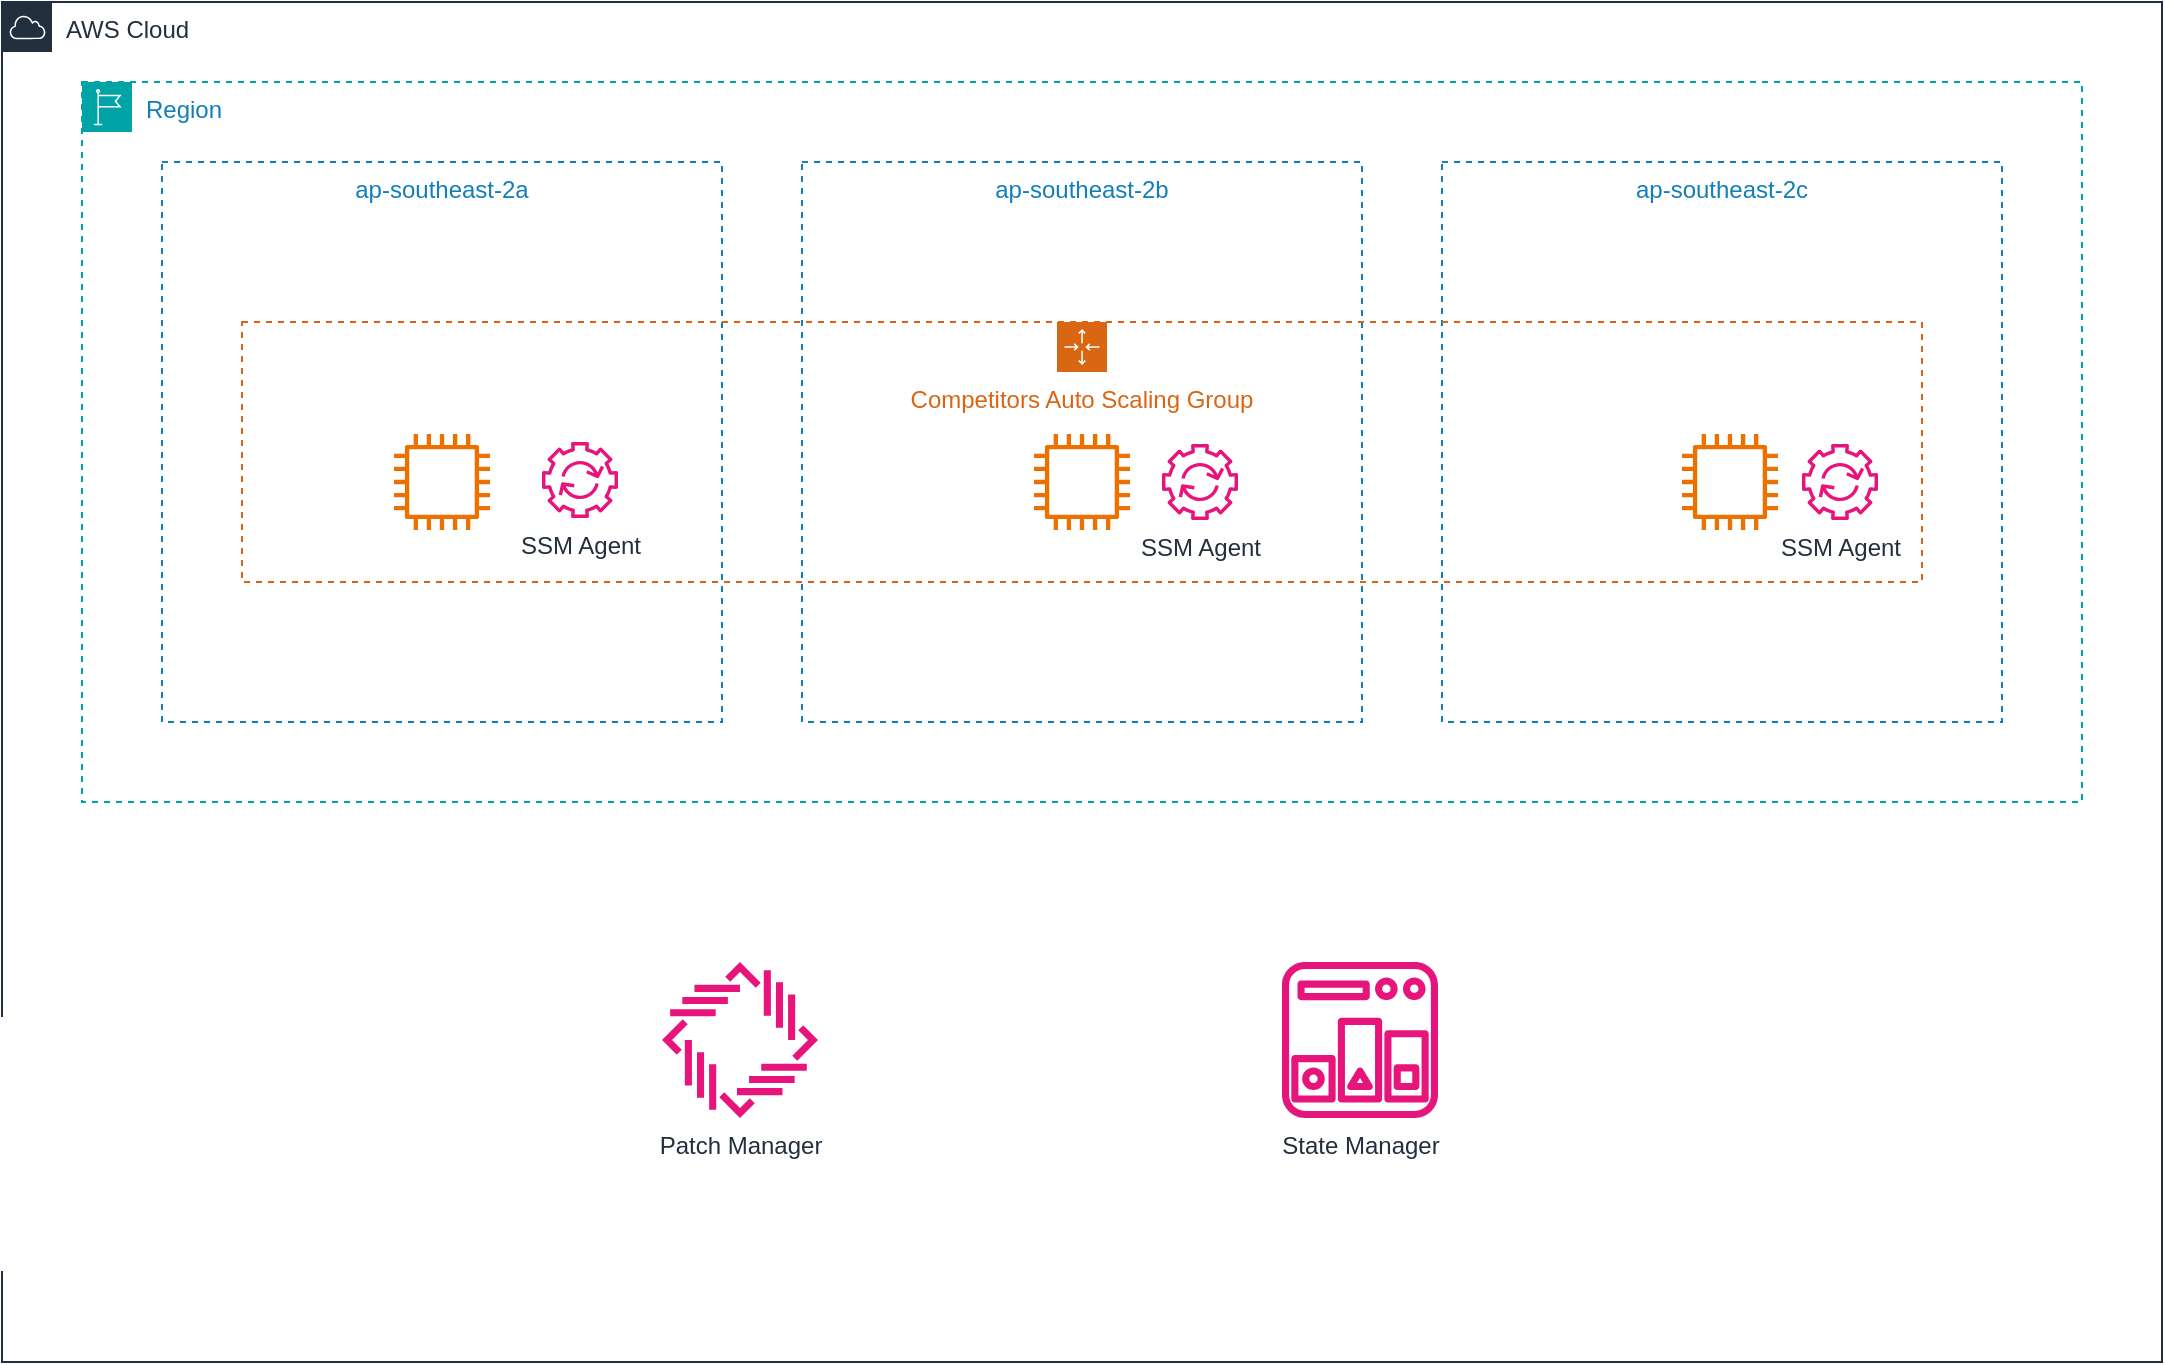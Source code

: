 <mxfile version="26.0.8">
  <diagram name="Page-1" id="zf9pPjW4tSXsNRUqr2be">
    <mxGraphModel dx="1578" dy="917" grid="1" gridSize="10" guides="1" tooltips="1" connect="1" arrows="1" fold="1" page="1" pageScale="1" pageWidth="1169" pageHeight="827" math="0" shadow="0">
      <root>
        <mxCell id="0" />
        <mxCell id="1" parent="0" />
        <mxCell id="l54pLfl_Zj9ZTrnPYG_9-2" value="AWS Cloud" style="points=[[0,0],[0.25,0],[0.5,0],[0.75,0],[1,0],[1,0.25],[1,0.5],[1,0.75],[1,1],[0.75,1],[0.5,1],[0.25,1],[0,1],[0,0.75],[0,0.5],[0,0.25]];outlineConnect=0;gradientColor=none;html=1;whiteSpace=wrap;fontSize=12;fontStyle=0;container=1;pointerEvents=0;collapsible=0;recursiveResize=0;shape=mxgraph.aws4.group;grIcon=mxgraph.aws4.group_aws_cloud;strokeColor=#232F3E;fillColor=none;verticalAlign=top;align=left;spacingLeft=30;fontColor=#232F3E;dashed=0;" vertex="1" parent="1">
          <mxGeometry x="40" y="80" width="1080" height="680" as="geometry" />
        </mxCell>
        <mxCell id="l54pLfl_Zj9ZTrnPYG_9-3" value="Region" style="points=[[0,0],[0.25,0],[0.5,0],[0.75,0],[1,0],[1,0.25],[1,0.5],[1,0.75],[1,1],[0.75,1],[0.5,1],[0.25,1],[0,1],[0,0.75],[0,0.5],[0,0.25]];outlineConnect=0;gradientColor=none;html=1;whiteSpace=wrap;fontSize=12;fontStyle=0;container=1;pointerEvents=0;collapsible=0;recursiveResize=0;shape=mxgraph.aws4.group;grIcon=mxgraph.aws4.group_region;strokeColor=#00A4A6;fillColor=none;verticalAlign=top;align=left;spacingLeft=30;fontColor=#147EBA;dashed=1;" vertex="1" parent="l54pLfl_Zj9ZTrnPYG_9-2">
          <mxGeometry x="40" y="40" width="1000" height="360" as="geometry" />
        </mxCell>
        <mxCell id="l54pLfl_Zj9ZTrnPYG_9-4" value="ap-southeast-2a" style="fillColor=none;strokeColor=#147EBA;dashed=1;verticalAlign=top;fontStyle=0;fontColor=#147EBA;whiteSpace=wrap;html=1;" vertex="1" parent="l54pLfl_Zj9ZTrnPYG_9-3">
          <mxGeometry x="40" y="40" width="280" height="280" as="geometry" />
        </mxCell>
        <mxCell id="l54pLfl_Zj9ZTrnPYG_9-5" value="ap-southeast-2c" style="fillColor=none;strokeColor=#147EBA;dashed=1;verticalAlign=top;fontStyle=0;fontColor=#147EBA;whiteSpace=wrap;html=1;" vertex="1" parent="l54pLfl_Zj9ZTrnPYG_9-3">
          <mxGeometry x="680" y="40" width="280" height="280" as="geometry" />
        </mxCell>
        <mxCell id="l54pLfl_Zj9ZTrnPYG_9-6" value="ap-southeast-2b" style="fillColor=none;strokeColor=#147EBA;dashed=1;verticalAlign=top;fontStyle=0;fontColor=#147EBA;whiteSpace=wrap;html=1;" vertex="1" parent="l54pLfl_Zj9ZTrnPYG_9-3">
          <mxGeometry x="360" y="40" width="280" height="280" as="geometry" />
        </mxCell>
        <mxCell id="l54pLfl_Zj9ZTrnPYG_9-9" value="Competitors Auto Scaling Group" style="points=[[0,0],[0.25,0],[0.5,0],[0.75,0],[1,0],[1,0.25],[1,0.5],[1,0.75],[1,1],[0.75,1],[0.5,1],[0.25,1],[0,1],[0,0.75],[0,0.5],[0,0.25]];outlineConnect=0;gradientColor=none;html=1;whiteSpace=wrap;fontSize=12;fontStyle=0;container=1;pointerEvents=0;collapsible=0;recursiveResize=0;shape=mxgraph.aws4.groupCenter;grIcon=mxgraph.aws4.group_auto_scaling_group;grStroke=1;strokeColor=#D86613;fillColor=none;verticalAlign=top;align=center;fontColor=#D86613;dashed=1;spacingTop=25;" vertex="1" parent="l54pLfl_Zj9ZTrnPYG_9-3">
          <mxGeometry x="80" y="120" width="840" height="130" as="geometry" />
        </mxCell>
        <mxCell id="l54pLfl_Zj9ZTrnPYG_9-10" value="" style="sketch=0;outlineConnect=0;fontColor=#232F3E;gradientColor=none;fillColor=#ED7100;strokeColor=none;dashed=0;verticalLabelPosition=bottom;verticalAlign=top;align=center;html=1;fontSize=12;fontStyle=0;aspect=fixed;pointerEvents=1;shape=mxgraph.aws4.instance2;" vertex="1" parent="l54pLfl_Zj9ZTrnPYG_9-9">
          <mxGeometry x="76" y="56" width="48" height="48" as="geometry" />
        </mxCell>
        <mxCell id="l54pLfl_Zj9ZTrnPYG_9-11" value="" style="sketch=0;outlineConnect=0;fontColor=#232F3E;gradientColor=none;fillColor=#ED7100;strokeColor=none;dashed=0;verticalLabelPosition=bottom;verticalAlign=top;align=center;html=1;fontSize=12;fontStyle=0;aspect=fixed;pointerEvents=1;shape=mxgraph.aws4.instance2;" vertex="1" parent="l54pLfl_Zj9ZTrnPYG_9-9">
          <mxGeometry x="396" y="56" width="48" height="48" as="geometry" />
        </mxCell>
        <mxCell id="l54pLfl_Zj9ZTrnPYG_9-12" value="" style="sketch=0;outlineConnect=0;fontColor=#232F3E;gradientColor=none;fillColor=#ED7100;strokeColor=none;dashed=0;verticalLabelPosition=bottom;verticalAlign=top;align=center;html=1;fontSize=12;fontStyle=0;aspect=fixed;pointerEvents=1;shape=mxgraph.aws4.instance2;" vertex="1" parent="l54pLfl_Zj9ZTrnPYG_9-9">
          <mxGeometry x="720" y="56" width="48" height="48" as="geometry" />
        </mxCell>
        <mxCell id="l54pLfl_Zj9ZTrnPYG_9-17" value="SSM Agent" style="sketch=0;outlineConnect=0;fontColor=#232F3E;gradientColor=none;fillColor=#E7157B;strokeColor=none;dashed=0;verticalLabelPosition=bottom;verticalAlign=top;align=center;html=1;fontSize=12;fontStyle=0;aspect=fixed;pointerEvents=1;shape=mxgraph.aws4.automation;" vertex="1" parent="l54pLfl_Zj9ZTrnPYG_9-9">
          <mxGeometry x="460" y="61" width="38" height="38" as="geometry" />
        </mxCell>
        <mxCell id="l54pLfl_Zj9ZTrnPYG_9-18" value="SSM Agent" style="sketch=0;outlineConnect=0;fontColor=#232F3E;gradientColor=none;fillColor=#E7157B;strokeColor=none;dashed=0;verticalLabelPosition=bottom;verticalAlign=top;align=center;html=1;fontSize=12;fontStyle=0;aspect=fixed;pointerEvents=1;shape=mxgraph.aws4.automation;" vertex="1" parent="l54pLfl_Zj9ZTrnPYG_9-9">
          <mxGeometry x="780" y="61" width="38" height="38" as="geometry" />
        </mxCell>
        <mxCell id="l54pLfl_Zj9ZTrnPYG_9-16" value="SSM Agent" style="sketch=0;outlineConnect=0;fontColor=#232F3E;gradientColor=none;fillColor=#E7157B;strokeColor=none;dashed=0;verticalLabelPosition=bottom;verticalAlign=top;align=center;html=1;fontSize=12;fontStyle=0;aspect=fixed;pointerEvents=1;shape=mxgraph.aws4.automation;" vertex="1" parent="l54pLfl_Zj9ZTrnPYG_9-3">
          <mxGeometry x="230" y="180" width="38" height="38" as="geometry" />
        </mxCell>
        <mxCell id="l54pLfl_Zj9ZTrnPYG_9-14" value="Patch Manager" style="sketch=0;outlineConnect=0;fontColor=#232F3E;gradientColor=none;fillColor=#E7157B;strokeColor=none;dashed=0;verticalLabelPosition=bottom;verticalAlign=top;align=center;html=1;fontSize=12;fontStyle=0;aspect=fixed;pointerEvents=1;shape=mxgraph.aws4.patch_manager;" vertex="1" parent="l54pLfl_Zj9ZTrnPYG_9-2">
          <mxGeometry x="330" y="480" width="78" height="78" as="geometry" />
        </mxCell>
        <mxCell id="l54pLfl_Zj9ZTrnPYG_9-15" value="State Manager" style="sketch=0;outlineConnect=0;fontColor=#232F3E;gradientColor=none;fillColor=#E7157B;strokeColor=none;dashed=0;verticalLabelPosition=bottom;verticalAlign=top;align=center;html=1;fontSize=12;fontStyle=0;aspect=fixed;pointerEvents=1;shape=mxgraph.aws4.state_manager;" vertex="1" parent="l54pLfl_Zj9ZTrnPYG_9-2">
          <mxGeometry x="640" y="480" width="78" height="78" as="geometry" />
        </mxCell>
      </root>
    </mxGraphModel>
  </diagram>
</mxfile>
